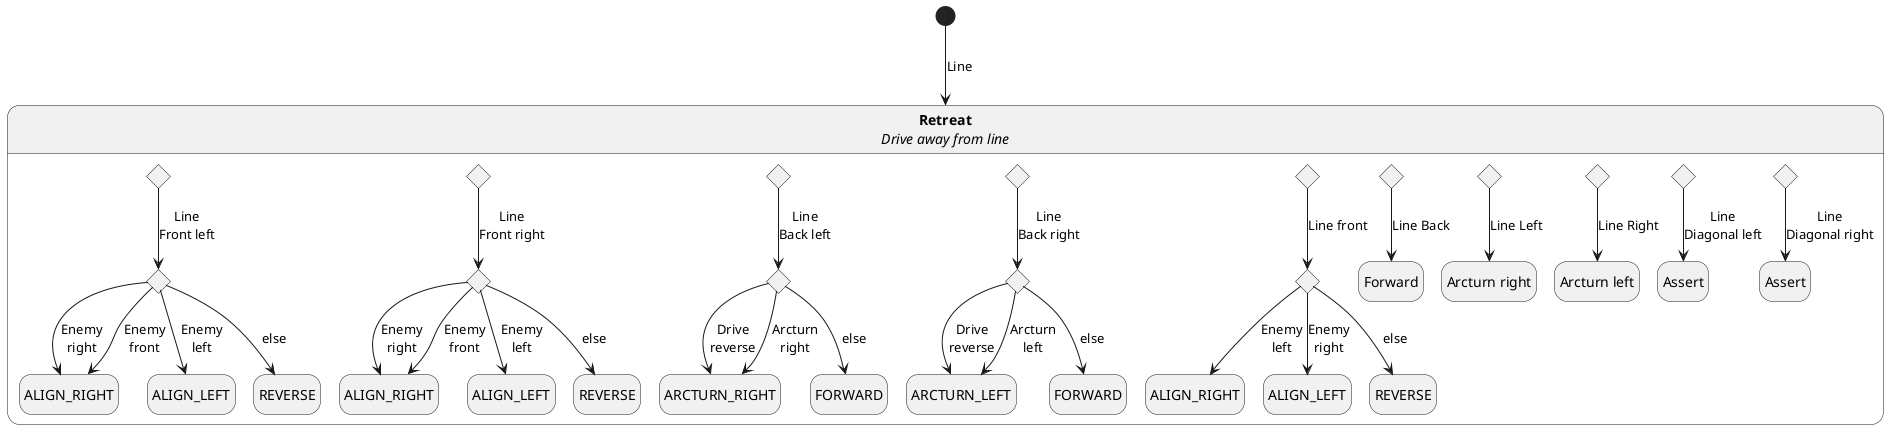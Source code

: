 @startuml
hide empty description

state "<b>Retreat</b>\n<i>Drive away from line</i>" as Retreat
[*] --> Retreat: Line

state Retreat {
    state ChoiceFromFl <<choice>>
    state ChoiceFromFr <<choice>>
    state ChoiceFromBl <<choice>>
    state ChoiceFromBr <<choice>>
    state ChoiceFromF <<choice>>
    state ChoiceFromB <<choice>>
    state ChoiceFromL <<choice>>
    state ChoiceFromR <<choice>>
    state ChoiceFromDl <<choice>>
    state ChoiceFromDr <<choice>>

    state ChoiceToFl <<choice>>
        state FlAlignRight as "ALIGN_RIGHT"
        state FlAlignLeft as "ALIGN_LEFT"
        state FlReverse as "REVERSE"
        ChoiceToFl --> FlAlignRight : Enemy\nright
        ChoiceToFl --> FlAlignRight : Enemy\nfront
        ChoiceToFl --> FlAlignLeft : Enemy\nleft
        ChoiceToFl --> FlReverse : else
    state ChoiceToFr <<choice>>
        state FrAlignRight as "ALIGN_RIGHT"
        state FrAlignLeft as "ALIGN_LEFT"
        state FrReverse as "REVERSE"
        ChoiceToFr --> FrAlignRight : Enemy\nright
        ChoiceToFr --> FrAlignRight : Enemy\nfront
        ChoiceToFr --> FrAlignLeft : Enemy\nleft
        ChoiceToFr --> FrReverse : else
    state ChoiceToBl <<choice>>
        state BlArcturnRight as "ARCTURN_RIGHT"
        state BlForward as "FORWARD"
        ChoiceToBl --> BlArcturnRight : Drive\nreverse
        ChoiceToBl --> BlArcturnRight : Arcturn\nright
        ChoiceToBl --> BlForward : else
    state ChoiceToBr <<choice>>
        state BrArcturnLeft as "ARCTURN_LEFT"
        state BrForward as "FORWARD"
        ChoiceToBr --> BrArcturnLeft : Drive\nreverse
        ChoiceToBr --> BrArcturnLeft : Arcturn\nleft
        ChoiceToBr --> BrForward : else
    state ChoiceToF <<choice>>
        state FAlignRight as "ALIGN_RIGHT"
        state FAlignLeft as "ALIGN_LEFT"
        state FReverse as "REVERSE"
        ChoiceToF --> FAlignRight : Enemy\nleft
        ChoiceToF --> FAlignLeft : Enemy\nright
        ChoiceToF --> FReverse : else
    state "Forward" as ChoiceToB
    state "Arcturn right" as ChoiceToL
    state "Arcturn left" as ChoiceToR
    state "Assert" as ChoiceToDl
    state "Assert" as ChoiceToDr

    ChoiceFromFl --> ChoiceToFl : Line\nFront left
    ChoiceFromFr --> ChoiceToFr : Line\nFront right
    ChoiceFromBl --> ChoiceToBl : Line\nBack left
    ChoiceFromBr --> ChoiceToBr : Line\nBack right
    ChoiceFromF --> ChoiceToF : Line front
    ChoiceFromB --> ChoiceToB : Line Back
    ChoiceFromL --> ChoiceToL : Line Left
    ChoiceFromR --> ChoiceToR : Line Right
    ChoiceFromDl --> ChoiceToDl : Line\nDiagonal left
    ChoiceFromDr --> ChoiceToDr : Line\nDiagonal right
}

@enduml

